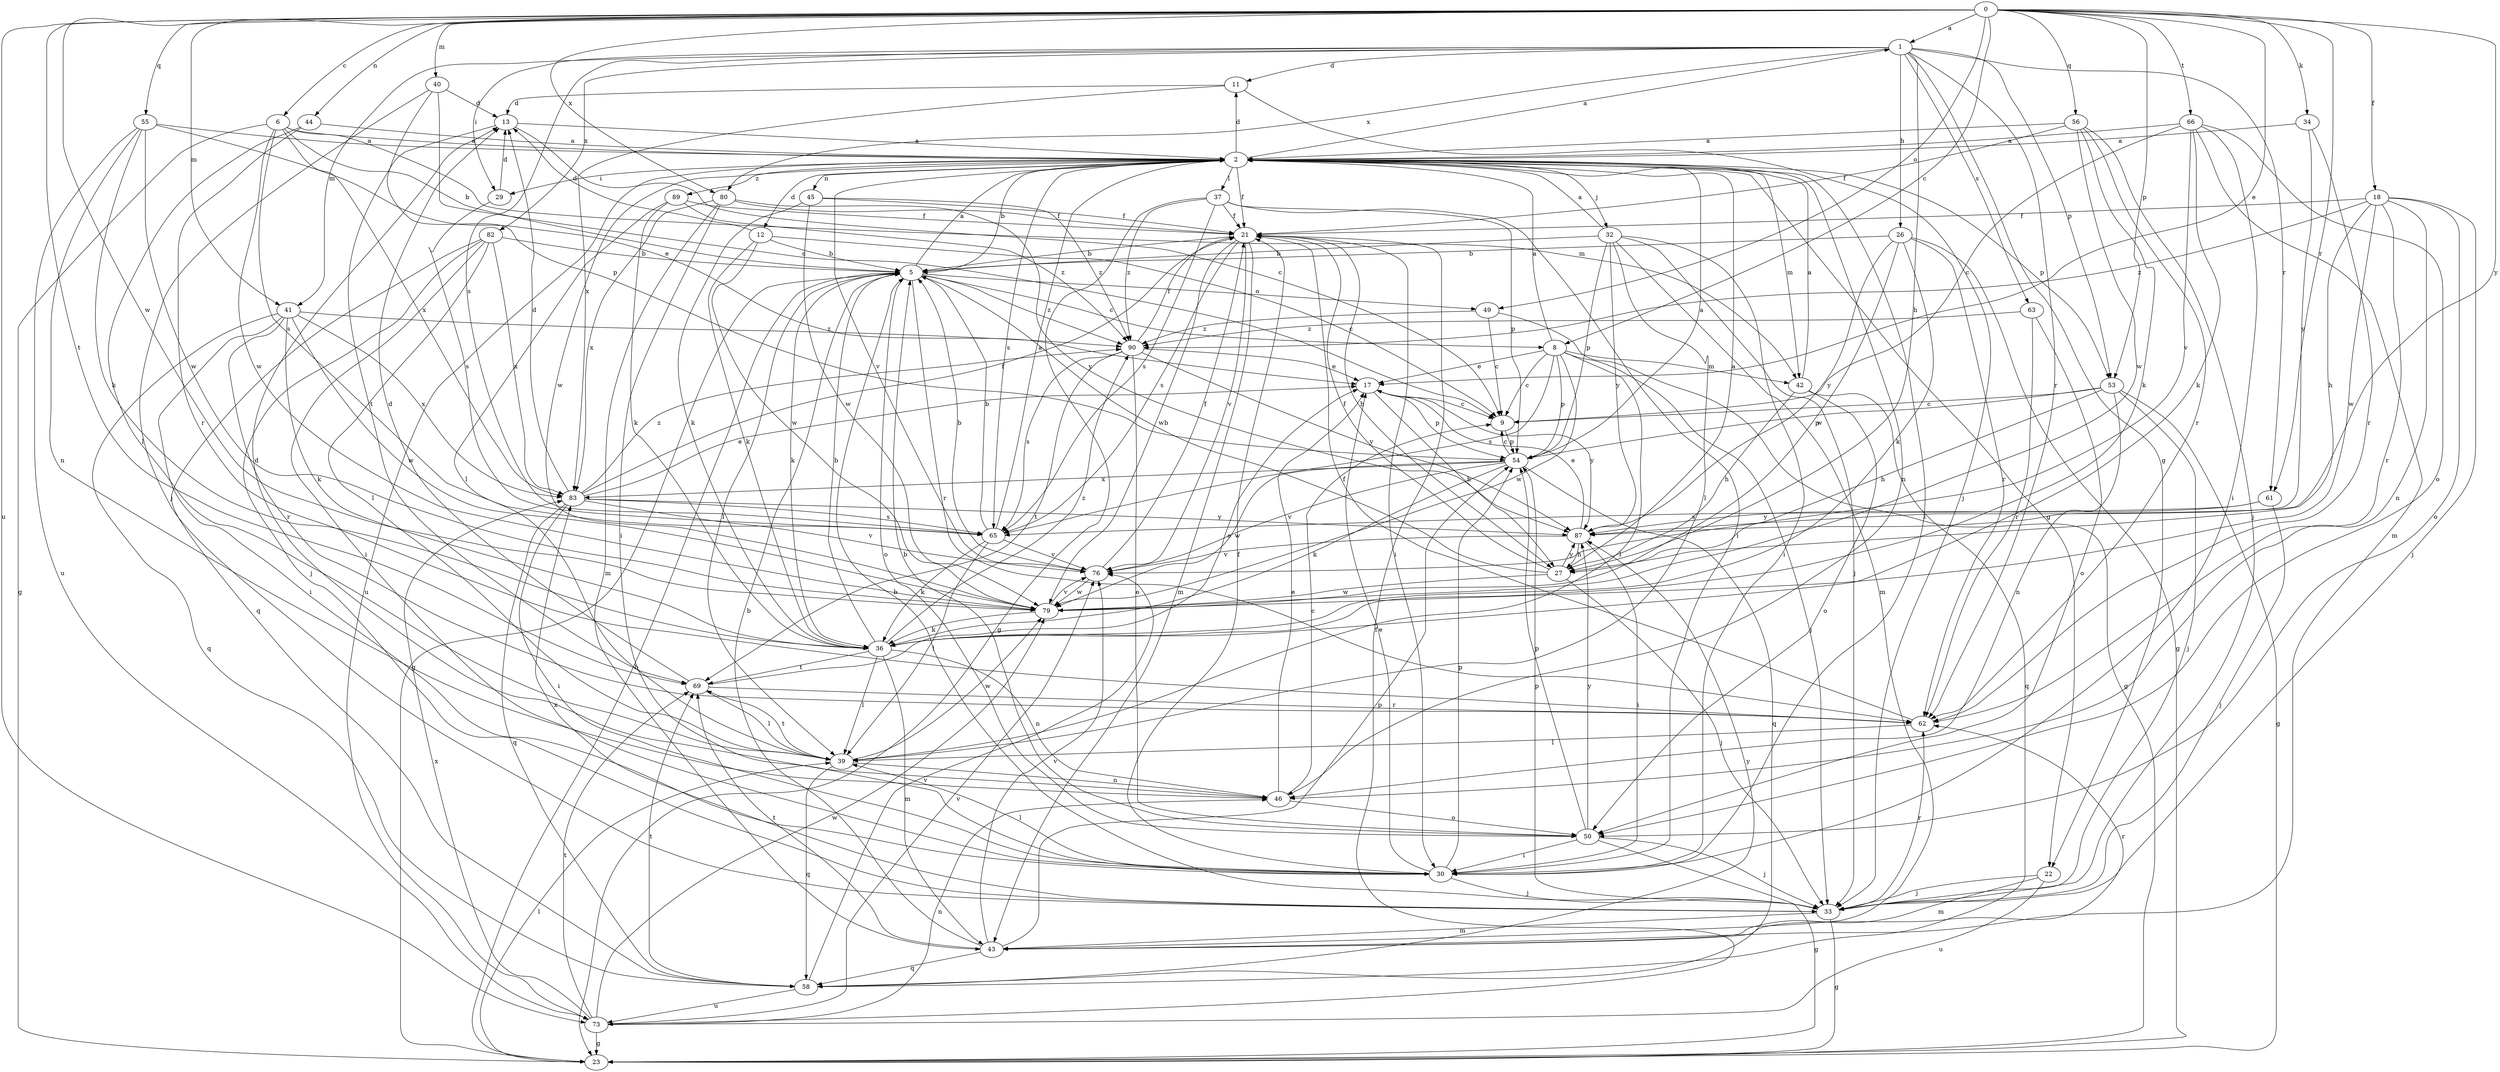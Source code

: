 strict digraph  {
0;
1;
2;
5;
6;
8;
9;
11;
12;
13;
17;
18;
21;
22;
23;
26;
27;
29;
30;
32;
33;
34;
36;
37;
39;
40;
41;
42;
43;
44;
45;
46;
49;
50;
53;
54;
55;
56;
58;
61;
62;
63;
65;
66;
69;
73;
76;
79;
80;
82;
83;
87;
89;
90;
0 -> 1  [label=a];
0 -> 6  [label=c];
0 -> 8  [label=c];
0 -> 17  [label=e];
0 -> 18  [label=f];
0 -> 34  [label=k];
0 -> 40  [label=m];
0 -> 41  [label=m];
0 -> 44  [label=n];
0 -> 49  [label=o];
0 -> 53  [label=p];
0 -> 55  [label=q];
0 -> 56  [label=q];
0 -> 61  [label=r];
0 -> 66  [label=t];
0 -> 69  [label=t];
0 -> 73  [label=u];
0 -> 79  [label=w];
0 -> 80  [label=x];
0 -> 87  [label=y];
1 -> 11  [label=d];
1 -> 22  [label=g];
1 -> 26  [label=h];
1 -> 27  [label=h];
1 -> 29  [label=i];
1 -> 41  [label=m];
1 -> 53  [label=p];
1 -> 61  [label=r];
1 -> 62  [label=r];
1 -> 63  [label=s];
1 -> 65  [label=s];
1 -> 80  [label=x];
1 -> 82  [label=x];
2 -> 1  [label=a];
2 -> 5  [label=b];
2 -> 11  [label=d];
2 -> 12  [label=d];
2 -> 21  [label=f];
2 -> 22  [label=g];
2 -> 29  [label=i];
2 -> 30  [label=i];
2 -> 32  [label=j];
2 -> 37  [label=l];
2 -> 42  [label=m];
2 -> 45  [label=n];
2 -> 46  [label=n];
2 -> 53  [label=p];
2 -> 65  [label=s];
2 -> 73  [label=u];
2 -> 76  [label=v];
2 -> 79  [label=w];
2 -> 89  [label=z];
5 -> 2  [label=a];
5 -> 8  [label=c];
5 -> 23  [label=g];
5 -> 36  [label=k];
5 -> 39  [label=l];
5 -> 49  [label=o];
5 -> 50  [label=o];
5 -> 62  [label=r];
5 -> 90  [label=z];
6 -> 2  [label=a];
6 -> 5  [label=b];
6 -> 23  [label=g];
6 -> 42  [label=m];
6 -> 65  [label=s];
6 -> 79  [label=w];
6 -> 83  [label=x];
8 -> 2  [label=a];
8 -> 9  [label=c];
8 -> 17  [label=e];
8 -> 33  [label=j];
8 -> 39  [label=l];
8 -> 42  [label=m];
8 -> 54  [label=p];
8 -> 65  [label=s];
8 -> 79  [label=w];
9 -> 54  [label=p];
11 -> 13  [label=d];
11 -> 33  [label=j];
11 -> 83  [label=x];
12 -> 5  [label=b];
12 -> 9  [label=c];
12 -> 13  [label=d];
12 -> 36  [label=k];
12 -> 79  [label=w];
13 -> 2  [label=a];
13 -> 9  [label=c];
13 -> 69  [label=t];
17 -> 9  [label=c];
17 -> 27  [label=h];
17 -> 54  [label=p];
17 -> 87  [label=y];
18 -> 21  [label=f];
18 -> 27  [label=h];
18 -> 33  [label=j];
18 -> 46  [label=n];
18 -> 50  [label=o];
18 -> 62  [label=r];
18 -> 79  [label=w];
18 -> 90  [label=z];
21 -> 5  [label=b];
21 -> 27  [label=h];
21 -> 30  [label=i];
21 -> 43  [label=m];
21 -> 65  [label=s];
21 -> 76  [label=v];
21 -> 79  [label=w];
22 -> 33  [label=j];
22 -> 43  [label=m];
22 -> 73  [label=u];
23 -> 5  [label=b];
23 -> 39  [label=l];
26 -> 5  [label=b];
26 -> 23  [label=g];
26 -> 36  [label=k];
26 -> 62  [label=r];
26 -> 79  [label=w];
26 -> 87  [label=y];
27 -> 2  [label=a];
27 -> 5  [label=b];
27 -> 21  [label=f];
27 -> 33  [label=j];
27 -> 79  [label=w];
27 -> 87  [label=y];
29 -> 13  [label=d];
29 -> 65  [label=s];
30 -> 17  [label=e];
30 -> 21  [label=f];
30 -> 33  [label=j];
30 -> 39  [label=l];
30 -> 54  [label=p];
32 -> 2  [label=a];
32 -> 5  [label=b];
32 -> 30  [label=i];
32 -> 33  [label=j];
32 -> 39  [label=l];
32 -> 43  [label=m];
32 -> 54  [label=p];
32 -> 87  [label=y];
33 -> 5  [label=b];
33 -> 23  [label=g];
33 -> 43  [label=m];
33 -> 54  [label=p];
33 -> 62  [label=r];
33 -> 83  [label=x];
34 -> 2  [label=a];
34 -> 62  [label=r];
34 -> 87  [label=y];
36 -> 5  [label=b];
36 -> 39  [label=l];
36 -> 43  [label=m];
36 -> 46  [label=n];
36 -> 69  [label=t];
36 -> 90  [label=z];
37 -> 21  [label=f];
37 -> 23  [label=g];
37 -> 30  [label=i];
37 -> 54  [label=p];
37 -> 65  [label=s];
37 -> 90  [label=z];
39 -> 46  [label=n];
39 -> 58  [label=q];
39 -> 69  [label=t];
39 -> 79  [label=w];
40 -> 9  [label=c];
40 -> 13  [label=d];
40 -> 33  [label=j];
40 -> 54  [label=p];
41 -> 30  [label=i];
41 -> 36  [label=k];
41 -> 58  [label=q];
41 -> 62  [label=r];
41 -> 79  [label=w];
41 -> 83  [label=x];
41 -> 90  [label=z];
42 -> 2  [label=a];
42 -> 27  [label=h];
42 -> 50  [label=o];
42 -> 58  [label=q];
43 -> 5  [label=b];
43 -> 54  [label=p];
43 -> 58  [label=q];
43 -> 62  [label=r];
43 -> 69  [label=t];
43 -> 76  [label=v];
44 -> 2  [label=a];
44 -> 39  [label=l];
44 -> 62  [label=r];
45 -> 21  [label=f];
45 -> 36  [label=k];
45 -> 79  [label=w];
45 -> 90  [label=z];
46 -> 9  [label=c];
46 -> 13  [label=d];
46 -> 17  [label=e];
46 -> 50  [label=o];
49 -> 9  [label=c];
49 -> 23  [label=g];
49 -> 90  [label=z];
50 -> 5  [label=b];
50 -> 23  [label=g];
50 -> 30  [label=i];
50 -> 33  [label=j];
50 -> 54  [label=p];
50 -> 87  [label=y];
53 -> 9  [label=c];
53 -> 23  [label=g];
53 -> 27  [label=h];
53 -> 33  [label=j];
53 -> 46  [label=n];
53 -> 54  [label=p];
54 -> 2  [label=a];
54 -> 9  [label=c];
54 -> 36  [label=k];
54 -> 58  [label=q];
54 -> 76  [label=v];
54 -> 79  [label=w];
54 -> 83  [label=x];
55 -> 2  [label=a];
55 -> 17  [label=e];
55 -> 36  [label=k];
55 -> 46  [label=n];
55 -> 73  [label=u];
55 -> 79  [label=w];
56 -> 2  [label=a];
56 -> 21  [label=f];
56 -> 33  [label=j];
56 -> 36  [label=k];
56 -> 62  [label=r];
56 -> 79  [label=w];
58 -> 69  [label=t];
58 -> 73  [label=u];
58 -> 76  [label=v];
58 -> 87  [label=y];
61 -> 33  [label=j];
61 -> 65  [label=s];
61 -> 87  [label=y];
62 -> 21  [label=f];
62 -> 39  [label=l];
63 -> 50  [label=o];
63 -> 62  [label=r];
63 -> 90  [label=z];
65 -> 2  [label=a];
65 -> 5  [label=b];
65 -> 36  [label=k];
65 -> 39  [label=l];
65 -> 76  [label=v];
66 -> 2  [label=a];
66 -> 9  [label=c];
66 -> 30  [label=i];
66 -> 36  [label=k];
66 -> 43  [label=m];
66 -> 50  [label=o];
66 -> 76  [label=v];
69 -> 13  [label=d];
69 -> 17  [label=e];
69 -> 39  [label=l];
69 -> 62  [label=r];
73 -> 21  [label=f];
73 -> 23  [label=g];
73 -> 46  [label=n];
73 -> 69  [label=t];
73 -> 76  [label=v];
73 -> 79  [label=w];
73 -> 83  [label=x];
76 -> 5  [label=b];
76 -> 21  [label=f];
76 -> 79  [label=w];
79 -> 36  [label=k];
79 -> 76  [label=v];
80 -> 21  [label=f];
80 -> 30  [label=i];
80 -> 43  [label=m];
80 -> 83  [label=x];
80 -> 87  [label=y];
82 -> 5  [label=b];
82 -> 30  [label=i];
82 -> 33  [label=j];
82 -> 39  [label=l];
82 -> 58  [label=q];
82 -> 83  [label=x];
83 -> 13  [label=d];
83 -> 17  [label=e];
83 -> 21  [label=f];
83 -> 30  [label=i];
83 -> 58  [label=q];
83 -> 65  [label=s];
83 -> 76  [label=v];
83 -> 87  [label=y];
83 -> 90  [label=z];
87 -> 17  [label=e];
87 -> 27  [label=h];
87 -> 30  [label=i];
87 -> 76  [label=v];
89 -> 21  [label=f];
89 -> 36  [label=k];
89 -> 39  [label=l];
89 -> 90  [label=z];
90 -> 17  [label=e];
90 -> 21  [label=f];
90 -> 50  [label=o];
90 -> 65  [label=s];
90 -> 69  [label=t];
90 -> 87  [label=y];
}
